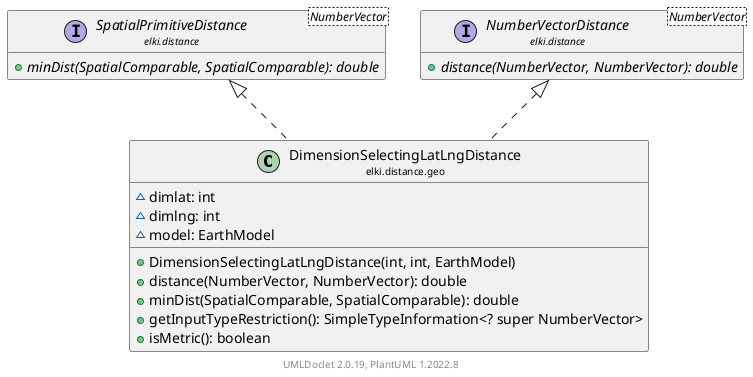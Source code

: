 @startuml
    remove .*\.(Instance|Par|Parameterizer|Factory)$
    set namespaceSeparator none
    hide empty fields
    hide empty methods

    class "<size:14>DimensionSelectingLatLngDistance\n<size:10>elki.distance.geo" as elki.distance.geo.DimensionSelectingLatLngDistance [[DimensionSelectingLatLngDistance.html]] {
        ~dimlat: int
        ~dimlng: int
        ~model: EarthModel
        +DimensionSelectingLatLngDistance(int, int, EarthModel)
        +distance(NumberVector, NumberVector): double
        +minDist(SpatialComparable, SpatialComparable): double
        +getInputTypeRestriction(): SimpleTypeInformation<? super NumberVector>
        +isMetric(): boolean
    }

    interface "<size:14>SpatialPrimitiveDistance\n<size:10>elki.distance" as elki.distance.SpatialPrimitiveDistance<NumberVector> [[../SpatialPrimitiveDistance.html]] {
        {abstract} +minDist(SpatialComparable, SpatialComparable): double
    }
    interface "<size:14>NumberVectorDistance\n<size:10>elki.distance" as elki.distance.NumberVectorDistance<NumberVector> [[../NumberVectorDistance.html]] {
        {abstract} +distance(NumberVector, NumberVector): double
    }
    class "<size:14>DimensionSelectingLatLngDistance.Par\n<size:10>elki.distance.geo" as elki.distance.geo.DimensionSelectingLatLngDistance.Par [[DimensionSelectingLatLngDistance.Par.html]]

    elki.distance.SpatialPrimitiveDistance <|.. elki.distance.geo.DimensionSelectingLatLngDistance
    elki.distance.NumberVectorDistance <|.. elki.distance.geo.DimensionSelectingLatLngDistance
    elki.distance.geo.DimensionSelectingLatLngDistance +-- elki.distance.geo.DimensionSelectingLatLngDistance.Par

    center footer UMLDoclet 2.0.19, PlantUML 1.2022.8
@enduml
